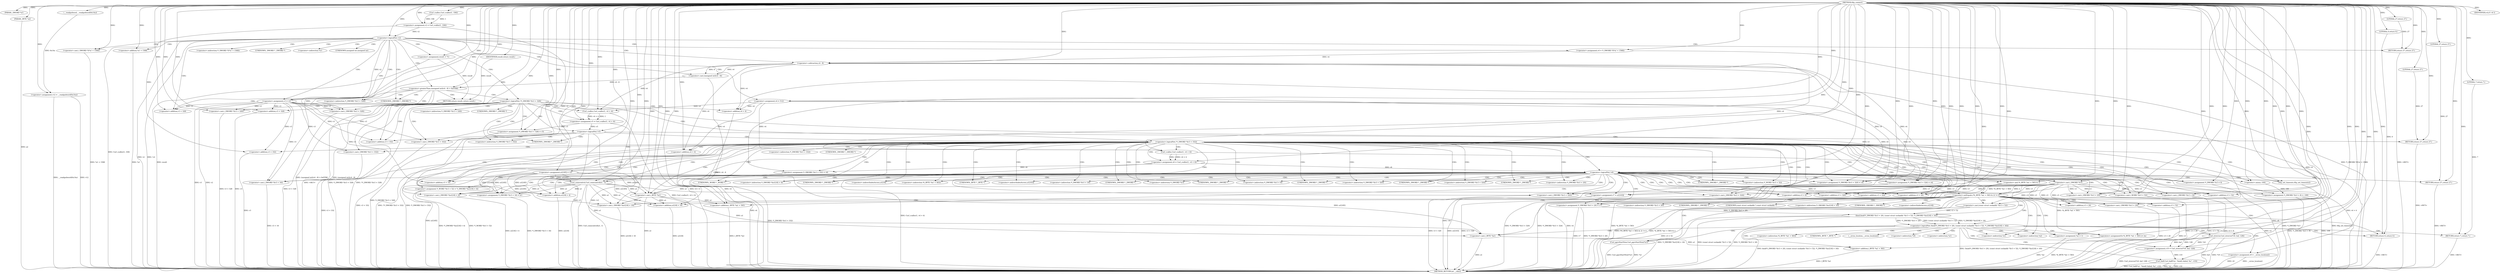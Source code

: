 digraph tftp_connect {  
"1000112" [label = "(METHOD,tftp_connect)" ]
"1000379" [label = "(METHOD_RETURN,int __cdecl)" ]
"1000113" [label = "(PARAM,_DWORD *a1)" ]
"1000114" [label = "(PARAM,_BYTE *a2)" ]
"1000127" [label = "(<operator>.assignment,v12 = __readgsdword(0x14u))" ]
"1000129" [label = "(__readgsdword,__readgsdword(0x14u))" ]
"1000131" [label = "(<operator>.assignment,v2 = Curl_ccalloc(1, 336))" ]
"1000133" [label = "(Curl_ccalloc,Curl_ccalloc(1, 336))" ]
"1000136" [label = "(<operator>.assignment,a1[185] = v2)" ]
"1000142" [label = "(<operator>.logicalNot,!v2)" ]
"1000144" [label = "(RETURN,return 27;,return 27;)" ]
"1000145" [label = "(LITERAL,27,return 27;)" ]
"1000146" [label = "(<operator>.assignment,v3 = v2)" ]
"1000149" [label = "(<operator>.assignment,v4 = *(_DWORD *)(*a1 + 1568))" ]
"1000152" [label = "(<operator>.cast,(_DWORD *)(*a1 + 1568))" ]
"1000154" [label = "(<operator>.addition,*a1 + 1568)" ]
"1000159" [label = "(IDENTIFIER,v4,if ( v4 ))" ]
"1000161" [label = "(<operator>.assignment,result = 71)" ]
"1000165" [label = "(<operator>.greaterThan,(unsigned int)(v4 - 8) > 0xFFB0)" ]
"1000166" [label = "(<operator>.cast,(unsigned int)(v4 - 8))" ]
"1000168" [label = "(<operator>.subtraction,v4 - 8)" ]
"1000172" [label = "(RETURN,return result;,return result;)" ]
"1000173" [label = "(IDENTIFIER,result,return result;)" ]
"1000176" [label = "(<operator>.assignment,v4 = 512)" ]
"1000180" [label = "(<operator>.logicalNot,!*(_DWORD *)(v3 + 328))" ]
"1000182" [label = "(<operator>.cast,(_DWORD *)(v3 + 328))" ]
"1000184" [label = "(<operator>.addition,v3 + 328)" ]
"1000188" [label = "(<operator>.assignment,v5 = Curl_ccalloc(1, v4 + 4))" ]
"1000190" [label = "(Curl_ccalloc,Curl_ccalloc(1, v4 + 4))" ]
"1000192" [label = "(<operator>.addition,v4 + 4)" ]
"1000195" [label = "(<operator>.assignment,*(_DWORD *)(v3 + 328) = v5)" ]
"1000197" [label = "(<operator>.cast,(_DWORD *)(v3 + 328))" ]
"1000199" [label = "(<operator>.addition,v3 + 328)" ]
"1000204" [label = "(<operator>.logicalNot,!v5)" ]
"1000206" [label = "(RETURN,return 27;,return 27;)" ]
"1000207" [label = "(LITERAL,27,return 27;)" ]
"1000209" [label = "(<operator>.logicalNot,!*(_DWORD *)(v3 + 332))" ]
"1000211" [label = "(<operator>.cast,(_DWORD *)(v3 + 332))" ]
"1000213" [label = "(<operator>.addition,v3 + 332)" ]
"1000217" [label = "(<operator>.assignment,v6 = Curl_ccalloc(1, v4 + 4))" ]
"1000219" [label = "(Curl_ccalloc,Curl_ccalloc(1, v4 + 4))" ]
"1000221" [label = "(<operator>.addition,v4 + 4)" ]
"1000224" [label = "(<operator>.assignment,*(_DWORD *)(v3 + 332) = v6)" ]
"1000226" [label = "(<operator>.cast,(_DWORD *)(v3 + 332))" ]
"1000228" [label = "(<operator>.addition,v3 + 332)" ]
"1000233" [label = "(<operator>.logicalNot,!v6)" ]
"1000235" [label = "(RETURN,return 27;,return 27;)" ]
"1000236" [label = "(LITERAL,27,return 27;)" ]
"1000237" [label = "(Curl_conncontrol,Curl_conncontrol(a1, 1))" ]
"1000240" [label = "(<operator>.assignment,v7 = a1[103])" ]
"1000245" [label = "(<operator>.assignment,*(_DWORD *)(v3 + 16) = a1)" ]
"1000247" [label = "(<operator>.cast,(_DWORD *)(v3 + 16))" ]
"1000249" [label = "(<operator>.addition,v3 + 16)" ]
"1000253" [label = "(<operator>.assignment,*(_DWORD *)v3 = 0)" ]
"1000255" [label = "(<operator>.cast,(_DWORD *)v3)" ]
"1000259" [label = "(<operator>.assignment,*(_DWORD *)(v3 + 8) = -100)" ]
"1000261" [label = "(<operator>.cast,(_DWORD *)(v3 + 8))" ]
"1000263" [label = "(<operator>.addition,v3 + 8)" ]
"1000266" [label = "(<operator>.minus,-100)" ]
"1000268" [label = "(<operator>.assignment,*(_DWORD *)(v3 + 320) = v4)" ]
"1000270" [label = "(<operator>.cast,(_DWORD *)(v3 + 320))" ]
"1000272" [label = "(<operator>.addition,v3 + 320)" ]
"1000276" [label = "(<operator>.assignment,*(_DWORD *)(v3 + 324) = v4)" ]
"1000278" [label = "(<operator>.cast,(_DWORD *)(v3 + 324))" ]
"1000280" [label = "(<operator>.addition,v3 + 324)" ]
"1000284" [label = "(<operator>.assignment,*(_DWORD *)(v3 + 20) = v7)" ]
"1000286" [label = "(<operator>.cast,(_DWORD *)(v3 + 20))" ]
"1000288" [label = "(<operator>.addition,v3 + 20)" ]
"1000292" [label = "(<operator>.assignment,*(_WORD *)(v3 + 52) = *(_DWORD *)(a1[18] + 4))" ]
"1000294" [label = "(<operator>.cast,(_WORD *)(v3 + 52))" ]
"1000296" [label = "(<operator>.addition,v3 + 52)" ]
"1000300" [label = "(<operator>.cast,(_DWORD *)(a1[18] + 4))" ]
"1000302" [label = "(<operator>.addition,a1[18] + 4)" ]
"1000307" [label = "(tftp_set_timeouts,tftp_set_timeouts())" ]
"1000309" [label = "(<operator>.notEquals,(*((_BYTE *)a1 + 583) & 2) != 0)" ]
"1000310" [label = "(<operator>.and,*((_BYTE *)a1 + 583) & 2)" ]
"1000312" [label = "(<operator>.addition,(_BYTE *)a1 + 583)" ]
"1000313" [label = "(<operator>.cast,(_BYTE *)a1)" ]
"1000321" [label = "(Curl_pgrsStartNow,Curl_pgrsStartNow(*a1))" ]
"1000324" [label = "(<operator>.assignment,*a2 = 1)" ]
"1000328" [label = "(RETURN,return 0;,return 0;)" ]
"1000329" [label = "(LITERAL,0,return 0;)" ]
"1000331" [label = "(<operator>.logicalNot,!bind(*(_DWORD *)(v3 + 20), (const struct sockaddr *)(v3 + 52), *(_DWORD *)(a1[18] + 16)))" ]
"1000332" [label = "(bind,bind(*(_DWORD *)(v3 + 20), (const struct sockaddr *)(v3 + 52), *(_DWORD *)(a1[18] + 16)))" ]
"1000334" [label = "(<operator>.cast,(_DWORD *)(v3 + 20))" ]
"1000336" [label = "(<operator>.addition,v3 + 20)" ]
"1000339" [label = "(<operator>.cast,(const struct sockaddr *)(v3 + 52))" ]
"1000341" [label = "(<operator>.addition,v3 + 52)" ]
"1000345" [label = "(<operator>.cast,(_DWORD *)(a1[18] + 16))" ]
"1000347" [label = "(<operator>.addition,a1[18] + 16)" ]
"1000353" [label = "(<operators>.assignmentOr,*((_BYTE *)a1 + 583) |= 2u)" ]
"1000355" [label = "(<operator>.addition,(_BYTE *)a1 + 583)" ]
"1000356" [label = "(<operator>.cast,(_BYTE *)a1)" ]
"1000362" [label = "(<operator>.assignment,v9 = __errno_location())" ]
"1000365" [label = "(<operator>.assignment,v10 = Curl_strerror(*v9, buf, 128))" ]
"1000367" [label = "(Curl_strerror,Curl_strerror(*v9, buf, 128))" ]
"1000372" [label = "(Curl_failf,Curl_failf(*a1, \"bind() failed; %s\", v10))" ]
"1000377" [label = "(RETURN,return 7;,return 7;)" ]
"1000378" [label = "(LITERAL,7,return 7;)" ]
"1000151" [label = "(<operator>.indirection,*(_DWORD *)(*a1 + 1568))" ]
"1000153" [label = "(UNKNOWN,_DWORD *,_DWORD *)" ]
"1000155" [label = "(<operator>.indirection,*a1)" ]
"1000167" [label = "(UNKNOWN,unsigned int,unsigned int)" ]
"1000181" [label = "(<operator>.indirection,*(_DWORD *)(v3 + 328))" ]
"1000183" [label = "(UNKNOWN,_DWORD *,_DWORD *)" ]
"1000196" [label = "(<operator>.indirection,*(_DWORD *)(v3 + 328))" ]
"1000198" [label = "(UNKNOWN,_DWORD *,_DWORD *)" ]
"1000210" [label = "(<operator>.indirection,*(_DWORD *)(v3 + 332))" ]
"1000212" [label = "(UNKNOWN,_DWORD *,_DWORD *)" ]
"1000225" [label = "(<operator>.indirection,*(_DWORD *)(v3 + 332))" ]
"1000227" [label = "(UNKNOWN,_DWORD *,_DWORD *)" ]
"1000242" [label = "(<operator>.indirectIndexAccess,a1[103])" ]
"1000246" [label = "(<operator>.indirection,*(_DWORD *)(v3 + 16))" ]
"1000248" [label = "(UNKNOWN,_DWORD *,_DWORD *)" ]
"1000254" [label = "(<operator>.indirection,*(_DWORD *)v3)" ]
"1000256" [label = "(UNKNOWN,_DWORD *,_DWORD *)" ]
"1000260" [label = "(<operator>.indirection,*(_DWORD *)(v3 + 8))" ]
"1000262" [label = "(UNKNOWN,_DWORD *,_DWORD *)" ]
"1000269" [label = "(<operator>.indirection,*(_DWORD *)(v3 + 320))" ]
"1000271" [label = "(UNKNOWN,_DWORD *,_DWORD *)" ]
"1000277" [label = "(<operator>.indirection,*(_DWORD *)(v3 + 324))" ]
"1000279" [label = "(UNKNOWN,_DWORD *,_DWORD *)" ]
"1000285" [label = "(<operator>.indirection,*(_DWORD *)(v3 + 20))" ]
"1000287" [label = "(UNKNOWN,_DWORD *,_DWORD *)" ]
"1000293" [label = "(<operator>.indirection,*(_WORD *)(v3 + 52))" ]
"1000295" [label = "(UNKNOWN,_WORD *,_WORD *)" ]
"1000299" [label = "(<operator>.indirection,*(_DWORD *)(a1[18] + 4))" ]
"1000301" [label = "(UNKNOWN,_DWORD *,_DWORD *)" ]
"1000303" [label = "(<operator>.indirectIndexAccess,a1[18])" ]
"1000311" [label = "(<operator>.indirection,*((_BYTE *)a1 + 583))" ]
"1000314" [label = "(UNKNOWN,_BYTE *,_BYTE *)" ]
"1000322" [label = "(<operator>.indirection,*a1)" ]
"1000325" [label = "(<operator>.indirection,*a2)" ]
"1000333" [label = "(<operator>.indirection,*(_DWORD *)(v3 + 20))" ]
"1000335" [label = "(UNKNOWN,_DWORD *,_DWORD *)" ]
"1000340" [label = "(UNKNOWN,const struct sockaddr *,const struct sockaddr *)" ]
"1000344" [label = "(<operator>.indirection,*(_DWORD *)(a1[18] + 16))" ]
"1000346" [label = "(UNKNOWN,_DWORD *,_DWORD *)" ]
"1000348" [label = "(<operator>.indirectIndexAccess,a1[18])" ]
"1000354" [label = "(<operator>.indirection,*((_BYTE *)a1 + 583))" ]
"1000357" [label = "(UNKNOWN,_BYTE *,_BYTE *)" ]
"1000364" [label = "(__errno_location,__errno_location())" ]
"1000368" [label = "(<operator>.indirection,*v9)" ]
"1000373" [label = "(<operator>.indirection,*a1)" ]
  "1000328" -> "1000379"  [ label = "DDG: <RET>"] 
  "1000377" -> "1000379"  [ label = "DDG: <RET>"] 
  "1000206" -> "1000379"  [ label = "DDG: <RET>"] 
  "1000235" -> "1000379"  [ label = "DDG: <RET>"] 
  "1000144" -> "1000379"  [ label = "DDG: <RET>"] 
  "1000172" -> "1000379"  [ label = "DDG: <RET>"] 
  "1000367" -> "1000379"  [ label = "DDG: buf"] 
  "1000190" -> "1000379"  [ label = "DDG: v4 + 4"] 
  "1000259" -> "1000379"  [ label = "DDG: *(_DWORD *)(v3 + 8)"] 
  "1000180" -> "1000379"  [ label = "DDG: *(_DWORD *)(v3 + 328)"] 
  "1000142" -> "1000379"  [ label = "DDG: v2"] 
  "1000341" -> "1000379"  [ label = "DDG: v3"] 
  "1000204" -> "1000379"  [ label = "DDG: v5"] 
  "1000199" -> "1000379"  [ label = "DDG: v3"] 
  "1000347" -> "1000379"  [ label = "DDG: a1[18]"] 
  "1000127" -> "1000379"  [ label = "DDG: v12"] 
  "1000307" -> "1000379"  [ label = "DDG: tftp_set_timeouts()"] 
  "1000321" -> "1000379"  [ label = "DDG: *a1"] 
  "1000197" -> "1000379"  [ label = "DDG: v3 + 328"] 
  "1000324" -> "1000379"  [ label = "DDG: *a2"] 
  "1000165" -> "1000379"  [ label = "DDG: (unsigned int)(v4 - 8)"] 
  "1000332" -> "1000379"  [ label = "DDG: *(_DWORD *)(a1[18] + 16)"] 
  "1000321" -> "1000379"  [ label = "DDG: Curl_pgrsStartNow(*a1)"] 
  "1000268" -> "1000379"  [ label = "DDG: *(_DWORD *)(v3 + 320)"] 
  "1000233" -> "1000379"  [ label = "DDG: !v6"] 
  "1000142" -> "1000379"  [ label = "DDG: !v2"] 
  "1000182" -> "1000379"  [ label = "DDG: v3 + 328"] 
  "1000211" -> "1000379"  [ label = "DDG: v3 + 332"] 
  "1000245" -> "1000379"  [ label = "DDG: *(_DWORD *)(v3 + 16)"] 
  "1000362" -> "1000379"  [ label = "DDG: __errno_location()"] 
  "1000312" -> "1000379"  [ label = "DDG: (_BYTE *)a1"] 
  "1000228" -> "1000379"  [ label = "DDG: v3"] 
  "1000219" -> "1000379"  [ label = "DDG: v4 + 4"] 
  "1000233" -> "1000379"  [ label = "DDG: v6"] 
  "1000136" -> "1000379"  [ label = "DDG: a1[185]"] 
  "1000276" -> "1000379"  [ label = "DDG: v4"] 
  "1000372" -> "1000379"  [ label = "DDG: v10"] 
  "1000355" -> "1000379"  [ label = "DDG: (_BYTE *)a1"] 
  "1000294" -> "1000379"  [ label = "DDG: v3 + 52"] 
  "1000270" -> "1000379"  [ label = "DDG: v3 + 320"] 
  "1000259" -> "1000379"  [ label = "DDG: -100"] 
  "1000300" -> "1000379"  [ label = "DDG: a1[18] + 4"] 
  "1000131" -> "1000379"  [ label = "DDG: Curl_ccalloc(1, 336)"] 
  "1000367" -> "1000379"  [ label = "DDG: *v9"] 
  "1000339" -> "1000379"  [ label = "DDG: v3 + 52"] 
  "1000180" -> "1000379"  [ label = "DDG: !*(_DWORD *)(v3 + 328)"] 
  "1000204" -> "1000379"  [ label = "DDG: !v5"] 
  "1000146" -> "1000379"  [ label = "DDG: v2"] 
  "1000154" -> "1000379"  [ label = "DDG: *a1"] 
  "1000309" -> "1000379"  [ label = "DDG: *((_BYTE *)a1 + 583) & 2"] 
  "1000146" -> "1000379"  [ label = "DDG: v3"] 
  "1000188" -> "1000379"  [ label = "DDG: Curl_ccalloc(1, v4 + 4)"] 
  "1000237" -> "1000379"  [ label = "DDG: Curl_conncontrol(a1, 1)"] 
  "1000276" -> "1000379"  [ label = "DDG: *(_DWORD *)(v3 + 324)"] 
  "1000261" -> "1000379"  [ label = "DDG: v3 + 8"] 
  "1000365" -> "1000379"  [ label = "DDG: Curl_strerror(*v9, buf, 128)"] 
  "1000292" -> "1000379"  [ label = "DDG: *(_WORD *)(v3 + 52)"] 
  "1000286" -> "1000379"  [ label = "DDG: v3 + 20"] 
  "1000221" -> "1000379"  [ label = "DDG: v4"] 
  "1000192" -> "1000379"  [ label = "DDG: v4"] 
  "1000247" -> "1000379"  [ label = "DDG: v3 + 16"] 
  "1000224" -> "1000379"  [ label = "DDG: *(_DWORD *)(v3 + 332)"] 
  "1000284" -> "1000379"  [ label = "DDG: v7"] 
  "1000302" -> "1000379"  [ label = "DDG: a1[18]"] 
  "1000310" -> "1000379"  [ label = "DDG: *((_BYTE *)a1 + 583)"] 
  "1000372" -> "1000379"  [ label = "DDG: Curl_failf(*a1, \"bind() failed; %s\", v10)"] 
  "1000331" -> "1000379"  [ label = "DDG: bind(*(_DWORD *)(v3 + 20), (const struct sockaddr *)(v3 + 52), *(_DWORD *)(a1[18] + 16))"] 
  "1000209" -> "1000379"  [ label = "DDG: !*(_DWORD *)(v3 + 332)"] 
  "1000313" -> "1000379"  [ label = "DDG: a1"] 
  "1000278" -> "1000379"  [ label = "DDG: v3 + 324"] 
  "1000334" -> "1000379"  [ label = "DDG: v3 + 20"] 
  "1000226" -> "1000379"  [ label = "DDG: v3 + 332"] 
  "1000114" -> "1000379"  [ label = "DDG: a2"] 
  "1000240" -> "1000379"  [ label = "DDG: a1[103]"] 
  "1000195" -> "1000379"  [ label = "DDG: *(_DWORD *)(v3 + 328)"] 
  "1000292" -> "1000379"  [ label = "DDG: *(_DWORD *)(a1[18] + 4)"] 
  "1000168" -> "1000379"  [ label = "DDG: v4"] 
  "1000332" -> "1000379"  [ label = "DDG: (const struct sockaddr *)(v3 + 52)"] 
  "1000353" -> "1000379"  [ label = "DDG: *((_BYTE *)a1 + 583)"] 
  "1000345" -> "1000379"  [ label = "DDG: a1[18] + 16"] 
  "1000362" -> "1000379"  [ label = "DDG: v9"] 
  "1000127" -> "1000379"  [ label = "DDG: __readgsdword(0x14u)"] 
  "1000209" -> "1000379"  [ label = "DDG: *(_DWORD *)(v3 + 332)"] 
  "1000253" -> "1000379"  [ label = "DDG: *(_DWORD *)v3"] 
  "1000309" -> "1000379"  [ label = "DDG: (*((_BYTE *)a1 + 583) & 2) != 0"] 
  "1000372" -> "1000379"  [ label = "DDG: *a1"] 
  "1000296" -> "1000379"  [ label = "DDG: v3"] 
  "1000152" -> "1000379"  [ label = "DDG: *a1 + 1568"] 
  "1000356" -> "1000379"  [ label = "DDG: a1"] 
  "1000166" -> "1000379"  [ label = "DDG: v4 - 8"] 
  "1000165" -> "1000379"  [ label = "DDG: (unsigned int)(v4 - 8) > 0xFFB0"] 
  "1000284" -> "1000379"  [ label = "DDG: *(_DWORD *)(v3 + 20)"] 
  "1000217" -> "1000379"  [ label = "DDG: Curl_ccalloc(1, v4 + 4)"] 
  "1000161" -> "1000379"  [ label = "DDG: result"] 
  "1000149" -> "1000379"  [ label = "DDG: *(_DWORD *)(*a1 + 1568)"] 
  "1000332" -> "1000379"  [ label = "DDG: *(_DWORD *)(v3 + 20)"] 
  "1000331" -> "1000379"  [ label = "DDG: !bind(*(_DWORD *)(v3 + 20), (const struct sockaddr *)(v3 + 52), *(_DWORD *)(a1[18] + 16))"] 
  "1000112" -> "1000113"  [ label = "DDG: "] 
  "1000112" -> "1000114"  [ label = "DDG: "] 
  "1000129" -> "1000127"  [ label = "DDG: 0x14u"] 
  "1000112" -> "1000127"  [ label = "DDG: "] 
  "1000112" -> "1000129"  [ label = "DDG: "] 
  "1000133" -> "1000131"  [ label = "DDG: 1"] 
  "1000133" -> "1000131"  [ label = "DDG: 336"] 
  "1000112" -> "1000131"  [ label = "DDG: "] 
  "1000112" -> "1000133"  [ label = "DDG: "] 
  "1000131" -> "1000136"  [ label = "DDG: v2"] 
  "1000112" -> "1000136"  [ label = "DDG: "] 
  "1000112" -> "1000142"  [ label = "DDG: "] 
  "1000131" -> "1000142"  [ label = "DDG: v2"] 
  "1000145" -> "1000144"  [ label = "DDG: 27"] 
  "1000112" -> "1000144"  [ label = "DDG: "] 
  "1000112" -> "1000145"  [ label = "DDG: "] 
  "1000142" -> "1000146"  [ label = "DDG: v2"] 
  "1000112" -> "1000146"  [ label = "DDG: "] 
  "1000112" -> "1000149"  [ label = "DDG: "] 
  "1000112" -> "1000152"  [ label = "DDG: "] 
  "1000112" -> "1000154"  [ label = "DDG: "] 
  "1000112" -> "1000159"  [ label = "DDG: "] 
  "1000112" -> "1000161"  [ label = "DDG: "] 
  "1000166" -> "1000165"  [ label = "DDG: v4 - 8"] 
  "1000168" -> "1000166"  [ label = "DDG: v4"] 
  "1000168" -> "1000166"  [ label = "DDG: 8"] 
  "1000149" -> "1000168"  [ label = "DDG: v4"] 
  "1000112" -> "1000168"  [ label = "DDG: "] 
  "1000112" -> "1000165"  [ label = "DDG: "] 
  "1000173" -> "1000172"  [ label = "DDG: result"] 
  "1000161" -> "1000172"  [ label = "DDG: result"] 
  "1000112" -> "1000173"  [ label = "DDG: "] 
  "1000112" -> "1000176"  [ label = "DDG: "] 
  "1000146" -> "1000182"  [ label = "DDG: v3"] 
  "1000112" -> "1000182"  [ label = "DDG: "] 
  "1000146" -> "1000184"  [ label = "DDG: v3"] 
  "1000112" -> "1000184"  [ label = "DDG: "] 
  "1000190" -> "1000188"  [ label = "DDG: 1"] 
  "1000190" -> "1000188"  [ label = "DDG: v4 + 4"] 
  "1000112" -> "1000188"  [ label = "DDG: "] 
  "1000112" -> "1000190"  [ label = "DDG: "] 
  "1000176" -> "1000190"  [ label = "DDG: v4"] 
  "1000168" -> "1000190"  [ label = "DDG: v4"] 
  "1000176" -> "1000192"  [ label = "DDG: v4"] 
  "1000168" -> "1000192"  [ label = "DDG: v4"] 
  "1000112" -> "1000192"  [ label = "DDG: "] 
  "1000188" -> "1000195"  [ label = "DDG: v5"] 
  "1000112" -> "1000195"  [ label = "DDG: "] 
  "1000112" -> "1000197"  [ label = "DDG: "] 
  "1000146" -> "1000197"  [ label = "DDG: v3"] 
  "1000112" -> "1000199"  [ label = "DDG: "] 
  "1000146" -> "1000199"  [ label = "DDG: v3"] 
  "1000112" -> "1000204"  [ label = "DDG: "] 
  "1000188" -> "1000204"  [ label = "DDG: v5"] 
  "1000207" -> "1000206"  [ label = "DDG: 27"] 
  "1000112" -> "1000206"  [ label = "DDG: "] 
  "1000112" -> "1000207"  [ label = "DDG: "] 
  "1000112" -> "1000211"  [ label = "DDG: "] 
  "1000146" -> "1000211"  [ label = "DDG: v3"] 
  "1000112" -> "1000213"  [ label = "DDG: "] 
  "1000146" -> "1000213"  [ label = "DDG: v3"] 
  "1000219" -> "1000217"  [ label = "DDG: 1"] 
  "1000219" -> "1000217"  [ label = "DDG: v4 + 4"] 
  "1000112" -> "1000217"  [ label = "DDG: "] 
  "1000112" -> "1000219"  [ label = "DDG: "] 
  "1000176" -> "1000219"  [ label = "DDG: v4"] 
  "1000168" -> "1000219"  [ label = "DDG: v4"] 
  "1000176" -> "1000221"  [ label = "DDG: v4"] 
  "1000168" -> "1000221"  [ label = "DDG: v4"] 
  "1000112" -> "1000221"  [ label = "DDG: "] 
  "1000217" -> "1000224"  [ label = "DDG: v6"] 
  "1000112" -> "1000224"  [ label = "DDG: "] 
  "1000112" -> "1000226"  [ label = "DDG: "] 
  "1000146" -> "1000226"  [ label = "DDG: v3"] 
  "1000112" -> "1000228"  [ label = "DDG: "] 
  "1000146" -> "1000228"  [ label = "DDG: v3"] 
  "1000112" -> "1000233"  [ label = "DDG: "] 
  "1000217" -> "1000233"  [ label = "DDG: v6"] 
  "1000236" -> "1000235"  [ label = "DDG: 27"] 
  "1000112" -> "1000235"  [ label = "DDG: "] 
  "1000112" -> "1000236"  [ label = "DDG: "] 
  "1000136" -> "1000237"  [ label = "DDG: a1[185]"] 
  "1000112" -> "1000237"  [ label = "DDG: "] 
  "1000237" -> "1000240"  [ label = "DDG: a1"] 
  "1000112" -> "1000240"  [ label = "DDG: "] 
  "1000136" -> "1000245"  [ label = "DDG: a1[185]"] 
  "1000237" -> "1000245"  [ label = "DDG: a1"] 
  "1000112" -> "1000245"  [ label = "DDG: "] 
  "1000112" -> "1000247"  [ label = "DDG: "] 
  "1000146" -> "1000247"  [ label = "DDG: v3"] 
  "1000112" -> "1000249"  [ label = "DDG: "] 
  "1000146" -> "1000249"  [ label = "DDG: v3"] 
  "1000112" -> "1000253"  [ label = "DDG: "] 
  "1000112" -> "1000255"  [ label = "DDG: "] 
  "1000146" -> "1000255"  [ label = "DDG: v3"] 
  "1000266" -> "1000259"  [ label = "DDG: 100"] 
  "1000255" -> "1000261"  [ label = "DDG: v3"] 
  "1000112" -> "1000261"  [ label = "DDG: "] 
  "1000255" -> "1000263"  [ label = "DDG: v3"] 
  "1000112" -> "1000263"  [ label = "DDG: "] 
  "1000112" -> "1000266"  [ label = "DDG: "] 
  "1000176" -> "1000268"  [ label = "DDG: v4"] 
  "1000168" -> "1000268"  [ label = "DDG: v4"] 
  "1000112" -> "1000268"  [ label = "DDG: "] 
  "1000112" -> "1000270"  [ label = "DDG: "] 
  "1000255" -> "1000270"  [ label = "DDG: v3"] 
  "1000112" -> "1000272"  [ label = "DDG: "] 
  "1000255" -> "1000272"  [ label = "DDG: v3"] 
  "1000112" -> "1000276"  [ label = "DDG: "] 
  "1000176" -> "1000276"  [ label = "DDG: v4"] 
  "1000168" -> "1000276"  [ label = "DDG: v4"] 
  "1000112" -> "1000278"  [ label = "DDG: "] 
  "1000255" -> "1000278"  [ label = "DDG: v3"] 
  "1000112" -> "1000280"  [ label = "DDG: "] 
  "1000255" -> "1000280"  [ label = "DDG: v3"] 
  "1000240" -> "1000284"  [ label = "DDG: v7"] 
  "1000112" -> "1000284"  [ label = "DDG: "] 
  "1000112" -> "1000286"  [ label = "DDG: "] 
  "1000255" -> "1000286"  [ label = "DDG: v3"] 
  "1000112" -> "1000288"  [ label = "DDG: "] 
  "1000255" -> "1000288"  [ label = "DDG: v3"] 
  "1000112" -> "1000294"  [ label = "DDG: "] 
  "1000255" -> "1000294"  [ label = "DDG: v3"] 
  "1000112" -> "1000296"  [ label = "DDG: "] 
  "1000255" -> "1000296"  [ label = "DDG: v3"] 
  "1000136" -> "1000300"  [ label = "DDG: a1[185]"] 
  "1000237" -> "1000300"  [ label = "DDG: a1"] 
  "1000112" -> "1000300"  [ label = "DDG: "] 
  "1000136" -> "1000302"  [ label = "DDG: a1[185]"] 
  "1000237" -> "1000302"  [ label = "DDG: a1"] 
  "1000112" -> "1000302"  [ label = "DDG: "] 
  "1000112" -> "1000307"  [ label = "DDG: "] 
  "1000310" -> "1000309"  [ label = "DDG: *((_BYTE *)a1 + 583)"] 
  "1000310" -> "1000309"  [ label = "DDG: 2"] 
  "1000313" -> "1000312"  [ label = "DDG: a1"] 
  "1000136" -> "1000313"  [ label = "DDG: a1[185]"] 
  "1000112" -> "1000313"  [ label = "DDG: "] 
  "1000237" -> "1000313"  [ label = "DDG: a1"] 
  "1000112" -> "1000312"  [ label = "DDG: "] 
  "1000112" -> "1000310"  [ label = "DDG: "] 
  "1000112" -> "1000309"  [ label = "DDG: "] 
  "1000112" -> "1000324"  [ label = "DDG: "] 
  "1000329" -> "1000328"  [ label = "DDG: 0"] 
  "1000112" -> "1000328"  [ label = "DDG: "] 
  "1000112" -> "1000329"  [ label = "DDG: "] 
  "1000332" -> "1000331"  [ label = "DDG: *(_DWORD *)(v3 + 20)"] 
  "1000332" -> "1000331"  [ label = "DDG: (const struct sockaddr *)(v3 + 52)"] 
  "1000332" -> "1000331"  [ label = "DDG: *(_DWORD *)(a1[18] + 16)"] 
  "1000284" -> "1000332"  [ label = "DDG: *(_DWORD *)(v3 + 20)"] 
  "1000112" -> "1000334"  [ label = "DDG: "] 
  "1000255" -> "1000334"  [ label = "DDG: v3"] 
  "1000112" -> "1000336"  [ label = "DDG: "] 
  "1000255" -> "1000336"  [ label = "DDG: v3"] 
  "1000339" -> "1000332"  [ label = "DDG: v3 + 52"] 
  "1000112" -> "1000339"  [ label = "DDG: "] 
  "1000255" -> "1000339"  [ label = "DDG: v3"] 
  "1000112" -> "1000341"  [ label = "DDG: "] 
  "1000255" -> "1000341"  [ label = "DDG: v3"] 
  "1000313" -> "1000345"  [ label = "DDG: a1"] 
  "1000136" -> "1000345"  [ label = "DDG: a1[185]"] 
  "1000237" -> "1000345"  [ label = "DDG: a1"] 
  "1000112" -> "1000345"  [ label = "DDG: "] 
  "1000313" -> "1000347"  [ label = "DDG: a1"] 
  "1000136" -> "1000347"  [ label = "DDG: a1[185]"] 
  "1000237" -> "1000347"  [ label = "DDG: a1"] 
  "1000112" -> "1000347"  [ label = "DDG: "] 
  "1000112" -> "1000353"  [ label = "DDG: "] 
  "1000310" -> "1000353"  [ label = "DDG: *((_BYTE *)a1 + 583)"] 
  "1000356" -> "1000355"  [ label = "DDG: a1"] 
  "1000136" -> "1000356"  [ label = "DDG: a1[185]"] 
  "1000313" -> "1000356"  [ label = "DDG: a1"] 
  "1000112" -> "1000356"  [ label = "DDG: "] 
  "1000237" -> "1000356"  [ label = "DDG: a1"] 
  "1000112" -> "1000355"  [ label = "DDG: "] 
  "1000112" -> "1000362"  [ label = "DDG: "] 
  "1000367" -> "1000365"  [ label = "DDG: *v9"] 
  "1000367" -> "1000365"  [ label = "DDG: buf"] 
  "1000367" -> "1000365"  [ label = "DDG: 128"] 
  "1000112" -> "1000365"  [ label = "DDG: "] 
  "1000112" -> "1000367"  [ label = "DDG: "] 
  "1000112" -> "1000372"  [ label = "DDG: "] 
  "1000365" -> "1000372"  [ label = "DDG: v10"] 
  "1000378" -> "1000377"  [ label = "DDG: 7"] 
  "1000112" -> "1000377"  [ label = "DDG: "] 
  "1000112" -> "1000378"  [ label = "DDG: "] 
  "1000142" -> "1000144"  [ label = "CDG: "] 
  "1000142" -> "1000155"  [ label = "CDG: "] 
  "1000142" -> "1000154"  [ label = "CDG: "] 
  "1000142" -> "1000153"  [ label = "CDG: "] 
  "1000142" -> "1000152"  [ label = "CDG: "] 
  "1000142" -> "1000151"  [ label = "CDG: "] 
  "1000142" -> "1000149"  [ label = "CDG: "] 
  "1000142" -> "1000146"  [ label = "CDG: "] 
  "1000142" -> "1000176"  [ label = "CDG: "] 
  "1000142" -> "1000168"  [ label = "CDG: "] 
  "1000142" -> "1000167"  [ label = "CDG: "] 
  "1000142" -> "1000166"  [ label = "CDG: "] 
  "1000142" -> "1000165"  [ label = "CDG: "] 
  "1000142" -> "1000161"  [ label = "CDG: "] 
  "1000142" -> "1000184"  [ label = "CDG: "] 
  "1000142" -> "1000183"  [ label = "CDG: "] 
  "1000142" -> "1000182"  [ label = "CDG: "] 
  "1000142" -> "1000181"  [ label = "CDG: "] 
  "1000142" -> "1000180"  [ label = "CDG: "] 
  "1000165" -> "1000172"  [ label = "CDG: "] 
  "1000165" -> "1000184"  [ label = "CDG: "] 
  "1000165" -> "1000183"  [ label = "CDG: "] 
  "1000165" -> "1000182"  [ label = "CDG: "] 
  "1000165" -> "1000181"  [ label = "CDG: "] 
  "1000165" -> "1000180"  [ label = "CDG: "] 
  "1000180" -> "1000192"  [ label = "CDG: "] 
  "1000180" -> "1000190"  [ label = "CDG: "] 
  "1000180" -> "1000188"  [ label = "CDG: "] 
  "1000180" -> "1000204"  [ label = "CDG: "] 
  "1000180" -> "1000199"  [ label = "CDG: "] 
  "1000180" -> "1000198"  [ label = "CDG: "] 
  "1000180" -> "1000197"  [ label = "CDG: "] 
  "1000180" -> "1000196"  [ label = "CDG: "] 
  "1000180" -> "1000195"  [ label = "CDG: "] 
  "1000180" -> "1000213"  [ label = "CDG: "] 
  "1000180" -> "1000212"  [ label = "CDG: "] 
  "1000180" -> "1000211"  [ label = "CDG: "] 
  "1000180" -> "1000210"  [ label = "CDG: "] 
  "1000180" -> "1000209"  [ label = "CDG: "] 
  "1000204" -> "1000206"  [ label = "CDG: "] 
  "1000204" -> "1000213"  [ label = "CDG: "] 
  "1000204" -> "1000212"  [ label = "CDG: "] 
  "1000204" -> "1000211"  [ label = "CDG: "] 
  "1000204" -> "1000210"  [ label = "CDG: "] 
  "1000204" -> "1000209"  [ label = "CDG: "] 
  "1000209" -> "1000224"  [ label = "CDG: "] 
  "1000209" -> "1000221"  [ label = "CDG: "] 
  "1000209" -> "1000219"  [ label = "CDG: "] 
  "1000209" -> "1000217"  [ label = "CDG: "] 
  "1000209" -> "1000240"  [ label = "CDG: "] 
  "1000209" -> "1000237"  [ label = "CDG: "] 
  "1000209" -> "1000233"  [ label = "CDG: "] 
  "1000209" -> "1000228"  [ label = "CDG: "] 
  "1000209" -> "1000227"  [ label = "CDG: "] 
  "1000209" -> "1000226"  [ label = "CDG: "] 
  "1000209" -> "1000225"  [ label = "CDG: "] 
  "1000209" -> "1000256"  [ label = "CDG: "] 
  "1000209" -> "1000255"  [ label = "CDG: "] 
  "1000209" -> "1000254"  [ label = "CDG: "] 
  "1000209" -> "1000253"  [ label = "CDG: "] 
  "1000209" -> "1000249"  [ label = "CDG: "] 
  "1000209" -> "1000248"  [ label = "CDG: "] 
  "1000209" -> "1000247"  [ label = "CDG: "] 
  "1000209" -> "1000246"  [ label = "CDG: "] 
  "1000209" -> "1000245"  [ label = "CDG: "] 
  "1000209" -> "1000242"  [ label = "CDG: "] 
  "1000209" -> "1000272"  [ label = "CDG: "] 
  "1000209" -> "1000271"  [ label = "CDG: "] 
  "1000209" -> "1000270"  [ label = "CDG: "] 
  "1000209" -> "1000269"  [ label = "CDG: "] 
  "1000209" -> "1000268"  [ label = "CDG: "] 
  "1000209" -> "1000266"  [ label = "CDG: "] 
  "1000209" -> "1000263"  [ label = "CDG: "] 
  "1000209" -> "1000262"  [ label = "CDG: "] 
  "1000209" -> "1000261"  [ label = "CDG: "] 
  "1000209" -> "1000260"  [ label = "CDG: "] 
  "1000209" -> "1000259"  [ label = "CDG: "] 
  "1000209" -> "1000288"  [ label = "CDG: "] 
  "1000209" -> "1000287"  [ label = "CDG: "] 
  "1000209" -> "1000286"  [ label = "CDG: "] 
  "1000209" -> "1000285"  [ label = "CDG: "] 
  "1000209" -> "1000284"  [ label = "CDG: "] 
  "1000209" -> "1000280"  [ label = "CDG: "] 
  "1000209" -> "1000279"  [ label = "CDG: "] 
  "1000209" -> "1000278"  [ label = "CDG: "] 
  "1000209" -> "1000277"  [ label = "CDG: "] 
  "1000209" -> "1000276"  [ label = "CDG: "] 
  "1000209" -> "1000303"  [ label = "CDG: "] 
  "1000209" -> "1000302"  [ label = "CDG: "] 
  "1000209" -> "1000301"  [ label = "CDG: "] 
  "1000209" -> "1000300"  [ label = "CDG: "] 
  "1000209" -> "1000299"  [ label = "CDG: "] 
  "1000209" -> "1000296"  [ label = "CDG: "] 
  "1000209" -> "1000295"  [ label = "CDG: "] 
  "1000209" -> "1000294"  [ label = "CDG: "] 
  "1000209" -> "1000293"  [ label = "CDG: "] 
  "1000209" -> "1000292"  [ label = "CDG: "] 
  "1000209" -> "1000314"  [ label = "CDG: "] 
  "1000209" -> "1000313"  [ label = "CDG: "] 
  "1000209" -> "1000312"  [ label = "CDG: "] 
  "1000209" -> "1000311"  [ label = "CDG: "] 
  "1000209" -> "1000310"  [ label = "CDG: "] 
  "1000209" -> "1000309"  [ label = "CDG: "] 
  "1000209" -> "1000307"  [ label = "CDG: "] 
  "1000233" -> "1000240"  [ label = "CDG: "] 
  "1000233" -> "1000237"  [ label = "CDG: "] 
  "1000233" -> "1000235"  [ label = "CDG: "] 
  "1000233" -> "1000256"  [ label = "CDG: "] 
  "1000233" -> "1000255"  [ label = "CDG: "] 
  "1000233" -> "1000254"  [ label = "CDG: "] 
  "1000233" -> "1000253"  [ label = "CDG: "] 
  "1000233" -> "1000249"  [ label = "CDG: "] 
  "1000233" -> "1000248"  [ label = "CDG: "] 
  "1000233" -> "1000247"  [ label = "CDG: "] 
  "1000233" -> "1000246"  [ label = "CDG: "] 
  "1000233" -> "1000245"  [ label = "CDG: "] 
  "1000233" -> "1000242"  [ label = "CDG: "] 
  "1000233" -> "1000272"  [ label = "CDG: "] 
  "1000233" -> "1000271"  [ label = "CDG: "] 
  "1000233" -> "1000270"  [ label = "CDG: "] 
  "1000233" -> "1000269"  [ label = "CDG: "] 
  "1000233" -> "1000268"  [ label = "CDG: "] 
  "1000233" -> "1000266"  [ label = "CDG: "] 
  "1000233" -> "1000263"  [ label = "CDG: "] 
  "1000233" -> "1000262"  [ label = "CDG: "] 
  "1000233" -> "1000261"  [ label = "CDG: "] 
  "1000233" -> "1000260"  [ label = "CDG: "] 
  "1000233" -> "1000259"  [ label = "CDG: "] 
  "1000233" -> "1000288"  [ label = "CDG: "] 
  "1000233" -> "1000287"  [ label = "CDG: "] 
  "1000233" -> "1000286"  [ label = "CDG: "] 
  "1000233" -> "1000285"  [ label = "CDG: "] 
  "1000233" -> "1000284"  [ label = "CDG: "] 
  "1000233" -> "1000280"  [ label = "CDG: "] 
  "1000233" -> "1000279"  [ label = "CDG: "] 
  "1000233" -> "1000278"  [ label = "CDG: "] 
  "1000233" -> "1000277"  [ label = "CDG: "] 
  "1000233" -> "1000276"  [ label = "CDG: "] 
  "1000233" -> "1000303"  [ label = "CDG: "] 
  "1000233" -> "1000302"  [ label = "CDG: "] 
  "1000233" -> "1000301"  [ label = "CDG: "] 
  "1000233" -> "1000300"  [ label = "CDG: "] 
  "1000233" -> "1000299"  [ label = "CDG: "] 
  "1000233" -> "1000296"  [ label = "CDG: "] 
  "1000233" -> "1000295"  [ label = "CDG: "] 
  "1000233" -> "1000294"  [ label = "CDG: "] 
  "1000233" -> "1000293"  [ label = "CDG: "] 
  "1000233" -> "1000292"  [ label = "CDG: "] 
  "1000233" -> "1000314"  [ label = "CDG: "] 
  "1000233" -> "1000313"  [ label = "CDG: "] 
  "1000233" -> "1000312"  [ label = "CDG: "] 
  "1000233" -> "1000311"  [ label = "CDG: "] 
  "1000233" -> "1000310"  [ label = "CDG: "] 
  "1000233" -> "1000309"  [ label = "CDG: "] 
  "1000233" -> "1000307"  [ label = "CDG: "] 
  "1000309" -> "1000336"  [ label = "CDG: "] 
  "1000309" -> "1000335"  [ label = "CDG: "] 
  "1000309" -> "1000334"  [ label = "CDG: "] 
  "1000309" -> "1000333"  [ label = "CDG: "] 
  "1000309" -> "1000332"  [ label = "CDG: "] 
  "1000309" -> "1000331"  [ label = "CDG: "] 
  "1000309" -> "1000328"  [ label = "CDG: "] 
  "1000309" -> "1000325"  [ label = "CDG: "] 
  "1000309" -> "1000324"  [ label = "CDG: "] 
  "1000309" -> "1000322"  [ label = "CDG: "] 
  "1000309" -> "1000321"  [ label = "CDG: "] 
  "1000309" -> "1000348"  [ label = "CDG: "] 
  "1000309" -> "1000347"  [ label = "CDG: "] 
  "1000309" -> "1000346"  [ label = "CDG: "] 
  "1000309" -> "1000345"  [ label = "CDG: "] 
  "1000309" -> "1000344"  [ label = "CDG: "] 
  "1000309" -> "1000341"  [ label = "CDG: "] 
  "1000309" -> "1000340"  [ label = "CDG: "] 
  "1000309" -> "1000339"  [ label = "CDG: "] 
  "1000331" -> "1000328"  [ label = "CDG: "] 
  "1000331" -> "1000325"  [ label = "CDG: "] 
  "1000331" -> "1000324"  [ label = "CDG: "] 
  "1000331" -> "1000322"  [ label = "CDG: "] 
  "1000331" -> "1000321"  [ label = "CDG: "] 
  "1000331" -> "1000368"  [ label = "CDG: "] 
  "1000331" -> "1000367"  [ label = "CDG: "] 
  "1000331" -> "1000365"  [ label = "CDG: "] 
  "1000331" -> "1000364"  [ label = "CDG: "] 
  "1000331" -> "1000362"  [ label = "CDG: "] 
  "1000331" -> "1000357"  [ label = "CDG: "] 
  "1000331" -> "1000356"  [ label = "CDG: "] 
  "1000331" -> "1000355"  [ label = "CDG: "] 
  "1000331" -> "1000354"  [ label = "CDG: "] 
  "1000331" -> "1000353"  [ label = "CDG: "] 
  "1000331" -> "1000377"  [ label = "CDG: "] 
  "1000331" -> "1000373"  [ label = "CDG: "] 
  "1000331" -> "1000372"  [ label = "CDG: "] 
}
